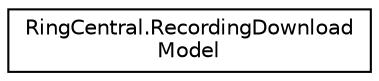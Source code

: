 digraph "Graphical Class Hierarchy"
{
 // LATEX_PDF_SIZE
  edge [fontname="Helvetica",fontsize="10",labelfontname="Helvetica",labelfontsize="10"];
  node [fontname="Helvetica",fontsize="10",shape=record];
  rankdir="LR";
  Node0 [label="RingCentral.RecordingDownload\lModel",height=0.2,width=0.4,color="black", fillcolor="white", style="filled",URL="$classRingCentral_1_1RecordingDownloadModel.html",tooltip=" "];
}
